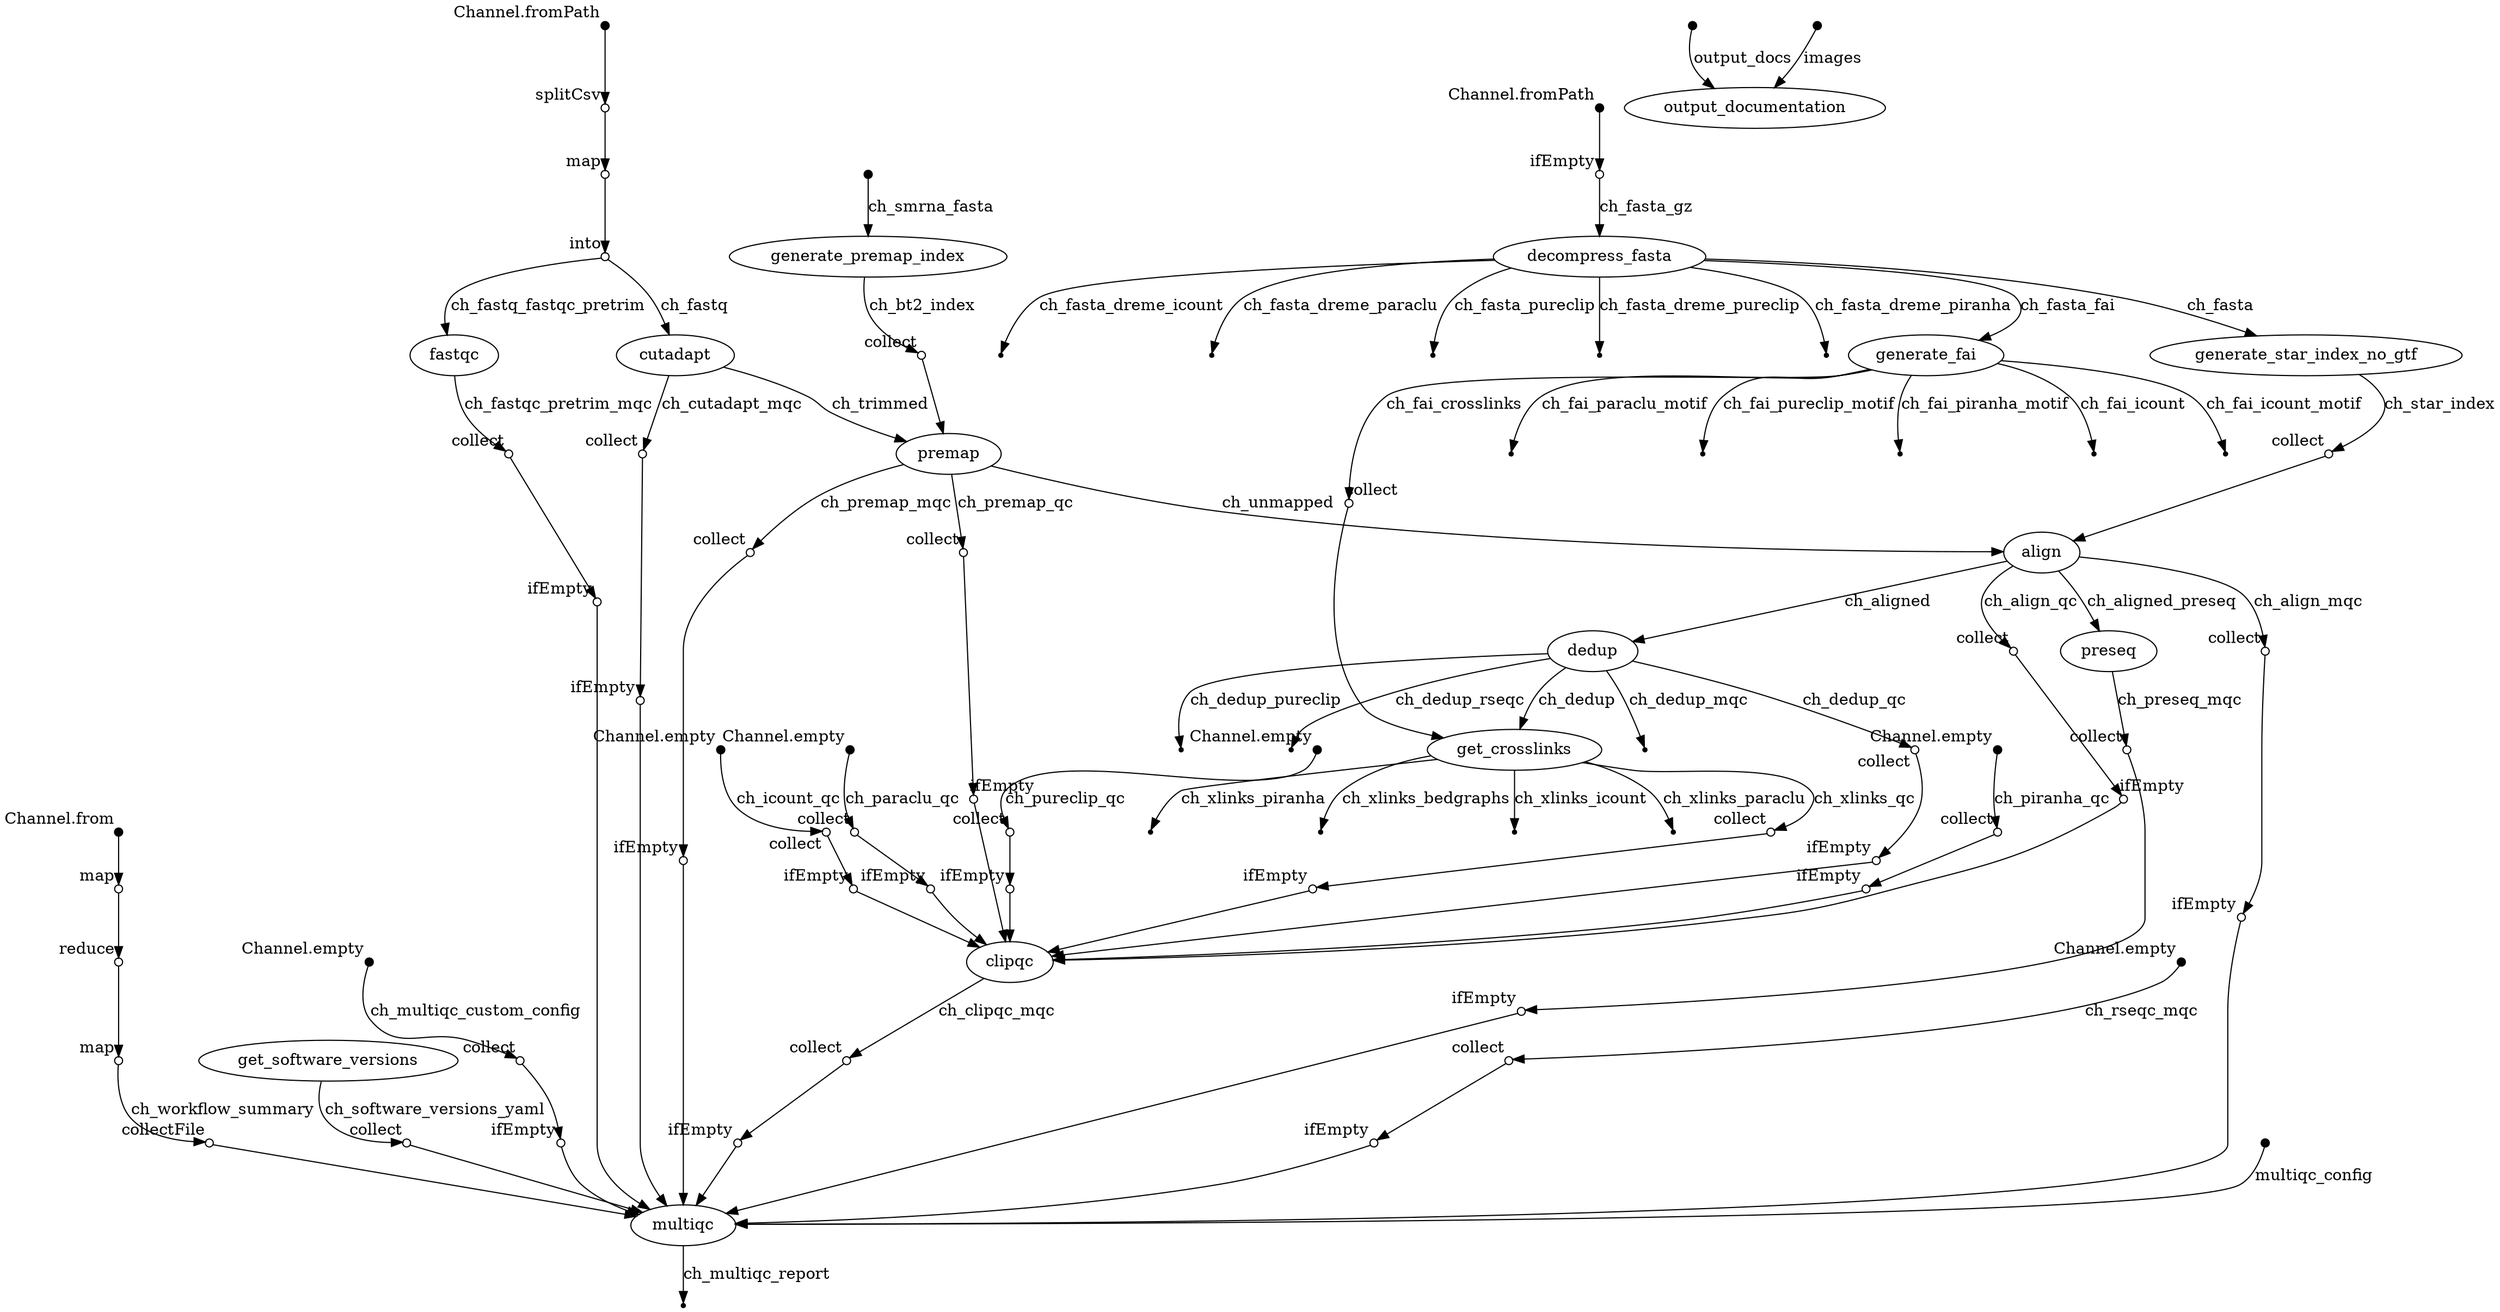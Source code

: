 digraph "clipseq_dag" {
p0 [shape=point,label="",fixedsize=true,width=0.1,xlabel="Channel.empty"];
p66 [shape=circle,label="",fixedsize=true,width=0.1,xlabel="collect"];
p0 -> p66 [label="ch_multiqc_custom_config"];

p1 [shape=point,label="",fixedsize=true,width=0.1,xlabel="Channel.empty"];
p59 [shape=circle,label="",fixedsize=true,width=0.1,xlabel="collect"];
p1 -> p59 [label="ch_paraclu_qc"];

p2 [shape=point,label="",fixedsize=true,width=0.1,xlabel="Channel.empty"];
p57 [shape=circle,label="",fixedsize=true,width=0.1,xlabel="collect"];
p2 -> p57 [label="ch_icount_qc"];

p3 [shape=point,label="",fixedsize=true,width=0.1,xlabel="Channel.empty"];
p63 [shape=circle,label="",fixedsize=true,width=0.1,xlabel="collect"];
p3 -> p63 [label="ch_piranha_qc"];

p4 [shape=point,label="",fixedsize=true,width=0.1,xlabel="Channel.empty"];
p61 [shape=circle,label="",fixedsize=true,width=0.1,xlabel="collect"];
p4 -> p61 [label="ch_pureclip_qc"];

p5 [shape=point,label="",fixedsize=true,width=0.1,xlabel="Channel.fromPath"];
p6 [shape=circle,label="",fixedsize=true,width=0.1,xlabel="splitCsv"];
p5 -> p6;

p6 [shape=circle,label="",fixedsize=true,width=0.1,xlabel="splitCsv"];
p7 [shape=circle,label="",fixedsize=true,width=0.1,xlabel="map"];
p6 -> p7;

p7 [shape=circle,label="",fixedsize=true,width=0.1,xlabel="map"];
p8 [shape=circle,label="",fixedsize=true,width=0.1,xlabel="into"];
p7 -> p8;

p8 [shape=circle,label="",fixedsize=true,width=0.1,xlabel="into"];
p32 [label="cutadapt"];
p8 -> p32 [label="ch_fastq"];

p8 [shape=circle,label="",fixedsize=true,width=0.1,xlabel="into"];
p31 [label="fastqc"];
p8 -> p31 [label="ch_fastq_fastqc_pretrim"];

p9 [shape=point,label="",fixedsize=true,width=0.1,xlabel="Channel.from"];
p10 [shape=circle,label="",fixedsize=true,width=0.1,xlabel="map"];
p9 -> p10;

p10 [shape=circle,label="",fixedsize=true,width=0.1,xlabel="map"];
p11 [shape=circle,label="",fixedsize=true,width=0.1,xlabel="reduce"];
p10 -> p11;

p11 [shape=circle,label="",fixedsize=true,width=0.1,xlabel="reduce"];
p12 [shape=circle,label="",fixedsize=true,width=0.1,xlabel="map"];
p11 -> p12;

p12 [shape=circle,label="",fixedsize=true,width=0.1,xlabel="map"];
p83 [shape=circle,label="",fixedsize=true,width=0.1,xlabel="collectFile"];
p12 -> p83 [label="ch_workflow_summary"];

p13 [label="get_software_versions"];
p82 [shape=circle,label="",fixedsize=true,width=0.1,xlabel="collect"];
p13 -> p82 [label="ch_software_versions_yaml"];

p14 [shape=point,label="",fixedsize=true,width=0.1];
p15 [label="generate_premap_index"];
p14 -> p15 [label="ch_smrna_fasta"];

p15 [label="generate_premap_index"];
p33 [shape=circle,label="",fixedsize=true,width=0.1,xlabel="collect"];
p15 -> p33 [label="ch_bt2_index"];

p16 [shape=point,label="",fixedsize=true,width=0.1,xlabel="Channel.fromPath"];
p17 [shape=circle,label="",fixedsize=true,width=0.1,xlabel="ifEmpty"];
p16 -> p17;

p17 [shape=circle,label="",fixedsize=true,width=0.1,xlabel="ifEmpty"];
p18 [label="decompress_fasta"];
p17 -> p18 [label="ch_fasta_gz"];

p18 [label="decompress_fasta"];
p30 [label="generate_star_index_no_gtf"];
p18 -> p30 [label="ch_fasta"];

p18 [label="decompress_fasta"];
p24 [label="generate_fai"];
p18 -> p24 [label="ch_fasta_fai"];

p18 [label="decompress_fasta"];
p23 [shape=point];
p18 -> p23 [label="ch_fasta_dreme_icount"];

p18 [label="decompress_fasta"];
p22 [shape=point];
p18 -> p22 [label="ch_fasta_dreme_paraclu"];

p18 [label="decompress_fasta"];
p21 [shape=point];
p18 -> p21 [label="ch_fasta_pureclip"];

p18 [label="decompress_fasta"];
p20 [shape=point];
p18 -> p20 [label="ch_fasta_dreme_pureclip"];

p18 [label="decompress_fasta"];
p19 [shape=point];
p18 -> p19 [label="ch_fasta_dreme_piranha"];

p24 [label="generate_fai"];
p43 [shape=circle,label="",fixedsize=true,width=0.1,xlabel="collect"];
p24 -> p43 [label="ch_fai_crosslinks"];

p24 [label="generate_fai"];
p29 [shape=point];
p24 -> p29 [label="ch_fai_icount"];

p24 [label="generate_fai"];
p28 [shape=point];
p24 -> p28 [label="ch_fai_icount_motif"];

p24 [label="generate_fai"];
p27 [shape=point];
p24 -> p27 [label="ch_fai_paraclu_motif"];

p24 [label="generate_fai"];
p26 [shape=point];
p24 -> p26 [label="ch_fai_pureclip_motif"];

p24 [label="generate_fai"];
p25 [shape=point];
p24 -> p25 [label="ch_fai_piranha_motif"];

p30 [label="generate_star_index_no_gtf"];
p35 [shape=circle,label="",fixedsize=true,width=0.1,xlabel="collect"];
p30 -> p35 [label="ch_star_index"];

p31 [label="fastqc"];
p68 [shape=circle,label="",fixedsize=true,width=0.1,xlabel="collect"];
p31 -> p68 [label="ch_fastqc_pretrim_mqc"];

p32 [label="cutadapt"];
p34 [label="premap"];
p32 -> p34 [label="ch_trimmed"];

p32 [label="cutadapt"];
p70 [shape=circle,label="",fixedsize=true,width=0.1,xlabel="collect"];
p32 -> p70 [label="ch_cutadapt_mqc"];

p33 [shape=circle,label="",fixedsize=true,width=0.1,xlabel="collect"];
p34 [label="premap"];
p33 -> p34;

p34 [label="premap"];
p36 [label="align"];
p34 -> p36 [label="ch_unmapped"];

p34 [label="premap"];
p72 [shape=circle,label="",fixedsize=true,width=0.1,xlabel="collect"];
p34 -> p72 [label="ch_premap_mqc"];

p34 [label="premap"];
p49 [shape=circle,label="",fixedsize=true,width=0.1,xlabel="collect"];
p34 -> p49 [label="ch_premap_qc"];

p35 [shape=circle,label="",fixedsize=true,width=0.1,xlabel="collect"];
p36 [label="align"];
p35 -> p36;

p36 [label="align"];
p38 [label="dedup"];
p36 -> p38 [label="ch_aligned"];

p36 [label="align"];
p37 [label="preseq"];
p36 -> p37 [label="ch_aligned_preseq"];

p36 [label="align"];
p74 [shape=circle,label="",fixedsize=true,width=0.1,xlabel="collect"];
p36 -> p74 [label="ch_align_mqc"];

p36 [label="align"];
p51 [shape=circle,label="",fixedsize=true,width=0.1,xlabel="collect"];
p36 -> p51 [label="ch_align_qc"];

p37 [label="preseq"];
p76 [shape=circle,label="",fixedsize=true,width=0.1,xlabel="collect"];
p37 -> p76 [label="ch_preseq_mqc"];

p38 [label="dedup"];
p44 [label="get_crosslinks"];
p38 -> p44 [label="ch_dedup"];

p38 [label="dedup"];
p41 [shape=point];
p38 -> p41 [label="ch_dedup_pureclip"];

p38 [label="dedup"];
p40 [shape=point];
p38 -> p40 [label="ch_dedup_rseqc"];

p38 [label="dedup"];
p39 [shape=point];
p38 -> p39 [label="ch_dedup_mqc"];

p38 [label="dedup"];
p53 [shape=circle,label="",fixedsize=true,width=0.1,xlabel="collect"];
p38 -> p53 [label="ch_dedup_qc"];

p42 [shape=point,label="",fixedsize=true,width=0.1,xlabel="Channel.empty"];
p78 [shape=circle,label="",fixedsize=true,width=0.1,xlabel="collect"];
p42 -> p78 [label="ch_rseqc_mqc"];

p43 [shape=circle,label="",fixedsize=true,width=0.1,xlabel="collect"];
p44 [label="get_crosslinks"];
p43 -> p44;

p44 [label="get_crosslinks"];
p48 [shape=point];
p44 -> p48 [label="ch_xlinks_icount"];

p44 [label="get_crosslinks"];
p47 [shape=point];
p44 -> p47 [label="ch_xlinks_paraclu"];

p44 [label="get_crosslinks"];
p46 [shape=point];
p44 -> p46 [label="ch_xlinks_piranha"];

p44 [label="get_crosslinks"];
p45 [shape=point];
p44 -> p45 [label="ch_xlinks_bedgraphs"];

p44 [label="get_crosslinks"];
p55 [shape=circle,label="",fixedsize=true,width=0.1,xlabel="collect"];
p44 -> p55 [label="ch_xlinks_qc"];

p49 [shape=circle,label="",fixedsize=true,width=0.1,xlabel="collect"];
p50 [shape=circle,label="",fixedsize=true,width=0.1,xlabel="ifEmpty"];
p49 -> p50;

p50 [shape=circle,label="",fixedsize=true,width=0.1,xlabel="ifEmpty"];
p65 [label="clipqc"];
p50 -> p65;

p51 [shape=circle,label="",fixedsize=true,width=0.1,xlabel="collect"];
p52 [shape=circle,label="",fixedsize=true,width=0.1,xlabel="ifEmpty"];
p51 -> p52;

p52 [shape=circle,label="",fixedsize=true,width=0.1,xlabel="ifEmpty"];
p65 [label="clipqc"];
p52 -> p65;

p53 [shape=circle,label="",fixedsize=true,width=0.1,xlabel="collect"];
p54 [shape=circle,label="",fixedsize=true,width=0.1,xlabel="ifEmpty"];
p53 -> p54;

p54 [shape=circle,label="",fixedsize=true,width=0.1,xlabel="ifEmpty"];
p65 [label="clipqc"];
p54 -> p65;

p55 [shape=circle,label="",fixedsize=true,width=0.1,xlabel="collect"];
p56 [shape=circle,label="",fixedsize=true,width=0.1,xlabel="ifEmpty"];
p55 -> p56;

p56 [shape=circle,label="",fixedsize=true,width=0.1,xlabel="ifEmpty"];
p65 [label="clipqc"];
p56 -> p65;

p57 [shape=circle,label="",fixedsize=true,width=0.1,xlabel="collect"];
p58 [shape=circle,label="",fixedsize=true,width=0.1,xlabel="ifEmpty"];
p57 -> p58;

p58 [shape=circle,label="",fixedsize=true,width=0.1,xlabel="ifEmpty"];
p65 [label="clipqc"];
p58 -> p65;

p59 [shape=circle,label="",fixedsize=true,width=0.1,xlabel="collect"];
p60 [shape=circle,label="",fixedsize=true,width=0.1,xlabel="ifEmpty"];
p59 -> p60;

p60 [shape=circle,label="",fixedsize=true,width=0.1,xlabel="ifEmpty"];
p65 [label="clipqc"];
p60 -> p65;

p61 [shape=circle,label="",fixedsize=true,width=0.1,xlabel="collect"];
p62 [shape=circle,label="",fixedsize=true,width=0.1,xlabel="ifEmpty"];
p61 -> p62;

p62 [shape=circle,label="",fixedsize=true,width=0.1,xlabel="ifEmpty"];
p65 [label="clipqc"];
p62 -> p65;

p63 [shape=circle,label="",fixedsize=true,width=0.1,xlabel="collect"];
p64 [shape=circle,label="",fixedsize=true,width=0.1,xlabel="ifEmpty"];
p63 -> p64;

p64 [shape=circle,label="",fixedsize=true,width=0.1,xlabel="ifEmpty"];
p65 [label="clipqc"];
p64 -> p65;

p65 [label="clipqc"];
p80 [shape=circle,label="",fixedsize=true,width=0.1,xlabel="collect"];
p65 -> p80 [label="ch_clipqc_mqc"];

p66 [shape=circle,label="",fixedsize=true,width=0.1,xlabel="collect"];
p67 [shape=circle,label="",fixedsize=true,width=0.1,xlabel="ifEmpty"];
p66 -> p67;

p67 [shape=circle,label="",fixedsize=true,width=0.1,xlabel="ifEmpty"];
p85 [label="multiqc"];
p67 -> p85;

p68 [shape=circle,label="",fixedsize=true,width=0.1,xlabel="collect"];
p69 [shape=circle,label="",fixedsize=true,width=0.1,xlabel="ifEmpty"];
p68 -> p69;

p69 [shape=circle,label="",fixedsize=true,width=0.1,xlabel="ifEmpty"];
p85 [label="multiqc"];
p69 -> p85;

p70 [shape=circle,label="",fixedsize=true,width=0.1,xlabel="collect"];
p71 [shape=circle,label="",fixedsize=true,width=0.1,xlabel="ifEmpty"];
p70 -> p71;

p71 [shape=circle,label="",fixedsize=true,width=0.1,xlabel="ifEmpty"];
p85 [label="multiqc"];
p71 -> p85;

p72 [shape=circle,label="",fixedsize=true,width=0.1,xlabel="collect"];
p73 [shape=circle,label="",fixedsize=true,width=0.1,xlabel="ifEmpty"];
p72 -> p73;

p73 [shape=circle,label="",fixedsize=true,width=0.1,xlabel="ifEmpty"];
p85 [label="multiqc"];
p73 -> p85;

p74 [shape=circle,label="",fixedsize=true,width=0.1,xlabel="collect"];
p75 [shape=circle,label="",fixedsize=true,width=0.1,xlabel="ifEmpty"];
p74 -> p75;

p75 [shape=circle,label="",fixedsize=true,width=0.1,xlabel="ifEmpty"];
p85 [label="multiqc"];
p75 -> p85;

p76 [shape=circle,label="",fixedsize=true,width=0.1,xlabel="collect"];
p77 [shape=circle,label="",fixedsize=true,width=0.1,xlabel="ifEmpty"];
p76 -> p77;

p77 [shape=circle,label="",fixedsize=true,width=0.1,xlabel="ifEmpty"];
p85 [label="multiqc"];
p77 -> p85;

p78 [shape=circle,label="",fixedsize=true,width=0.1,xlabel="collect"];
p79 [shape=circle,label="",fixedsize=true,width=0.1,xlabel="ifEmpty"];
p78 -> p79;

p79 [shape=circle,label="",fixedsize=true,width=0.1,xlabel="ifEmpty"];
p85 [label="multiqc"];
p79 -> p85;

p80 [shape=circle,label="",fixedsize=true,width=0.1,xlabel="collect"];
p81 [shape=circle,label="",fixedsize=true,width=0.1,xlabel="ifEmpty"];
p80 -> p81;

p81 [shape=circle,label="",fixedsize=true,width=0.1,xlabel="ifEmpty"];
p85 [label="multiqc"];
p81 -> p85;

p82 [shape=circle,label="",fixedsize=true,width=0.1,xlabel="collect"];
p85 [label="multiqc"];
p82 -> p85;

p83 [shape=circle,label="",fixedsize=true,width=0.1,xlabel="collectFile"];
p85 [label="multiqc"];
p83 -> p85;

p84 [shape=point,label="",fixedsize=true,width=0.1];
p85 [label="multiqc"];
p84 -> p85 [label="multiqc_config"];

p85 [label="multiqc"];
p86 [shape=point];
p85 -> p86 [label="ch_multiqc_report"];

p87 [shape=point,label="",fixedsize=true,width=0.1];
p89 [label="output_documentation"];
p87 -> p89 [label="output_docs"];

p88 [shape=point,label="",fixedsize=true,width=0.1];
p89 [label="output_documentation"];
p88 -> p89 [label="images"];

}
